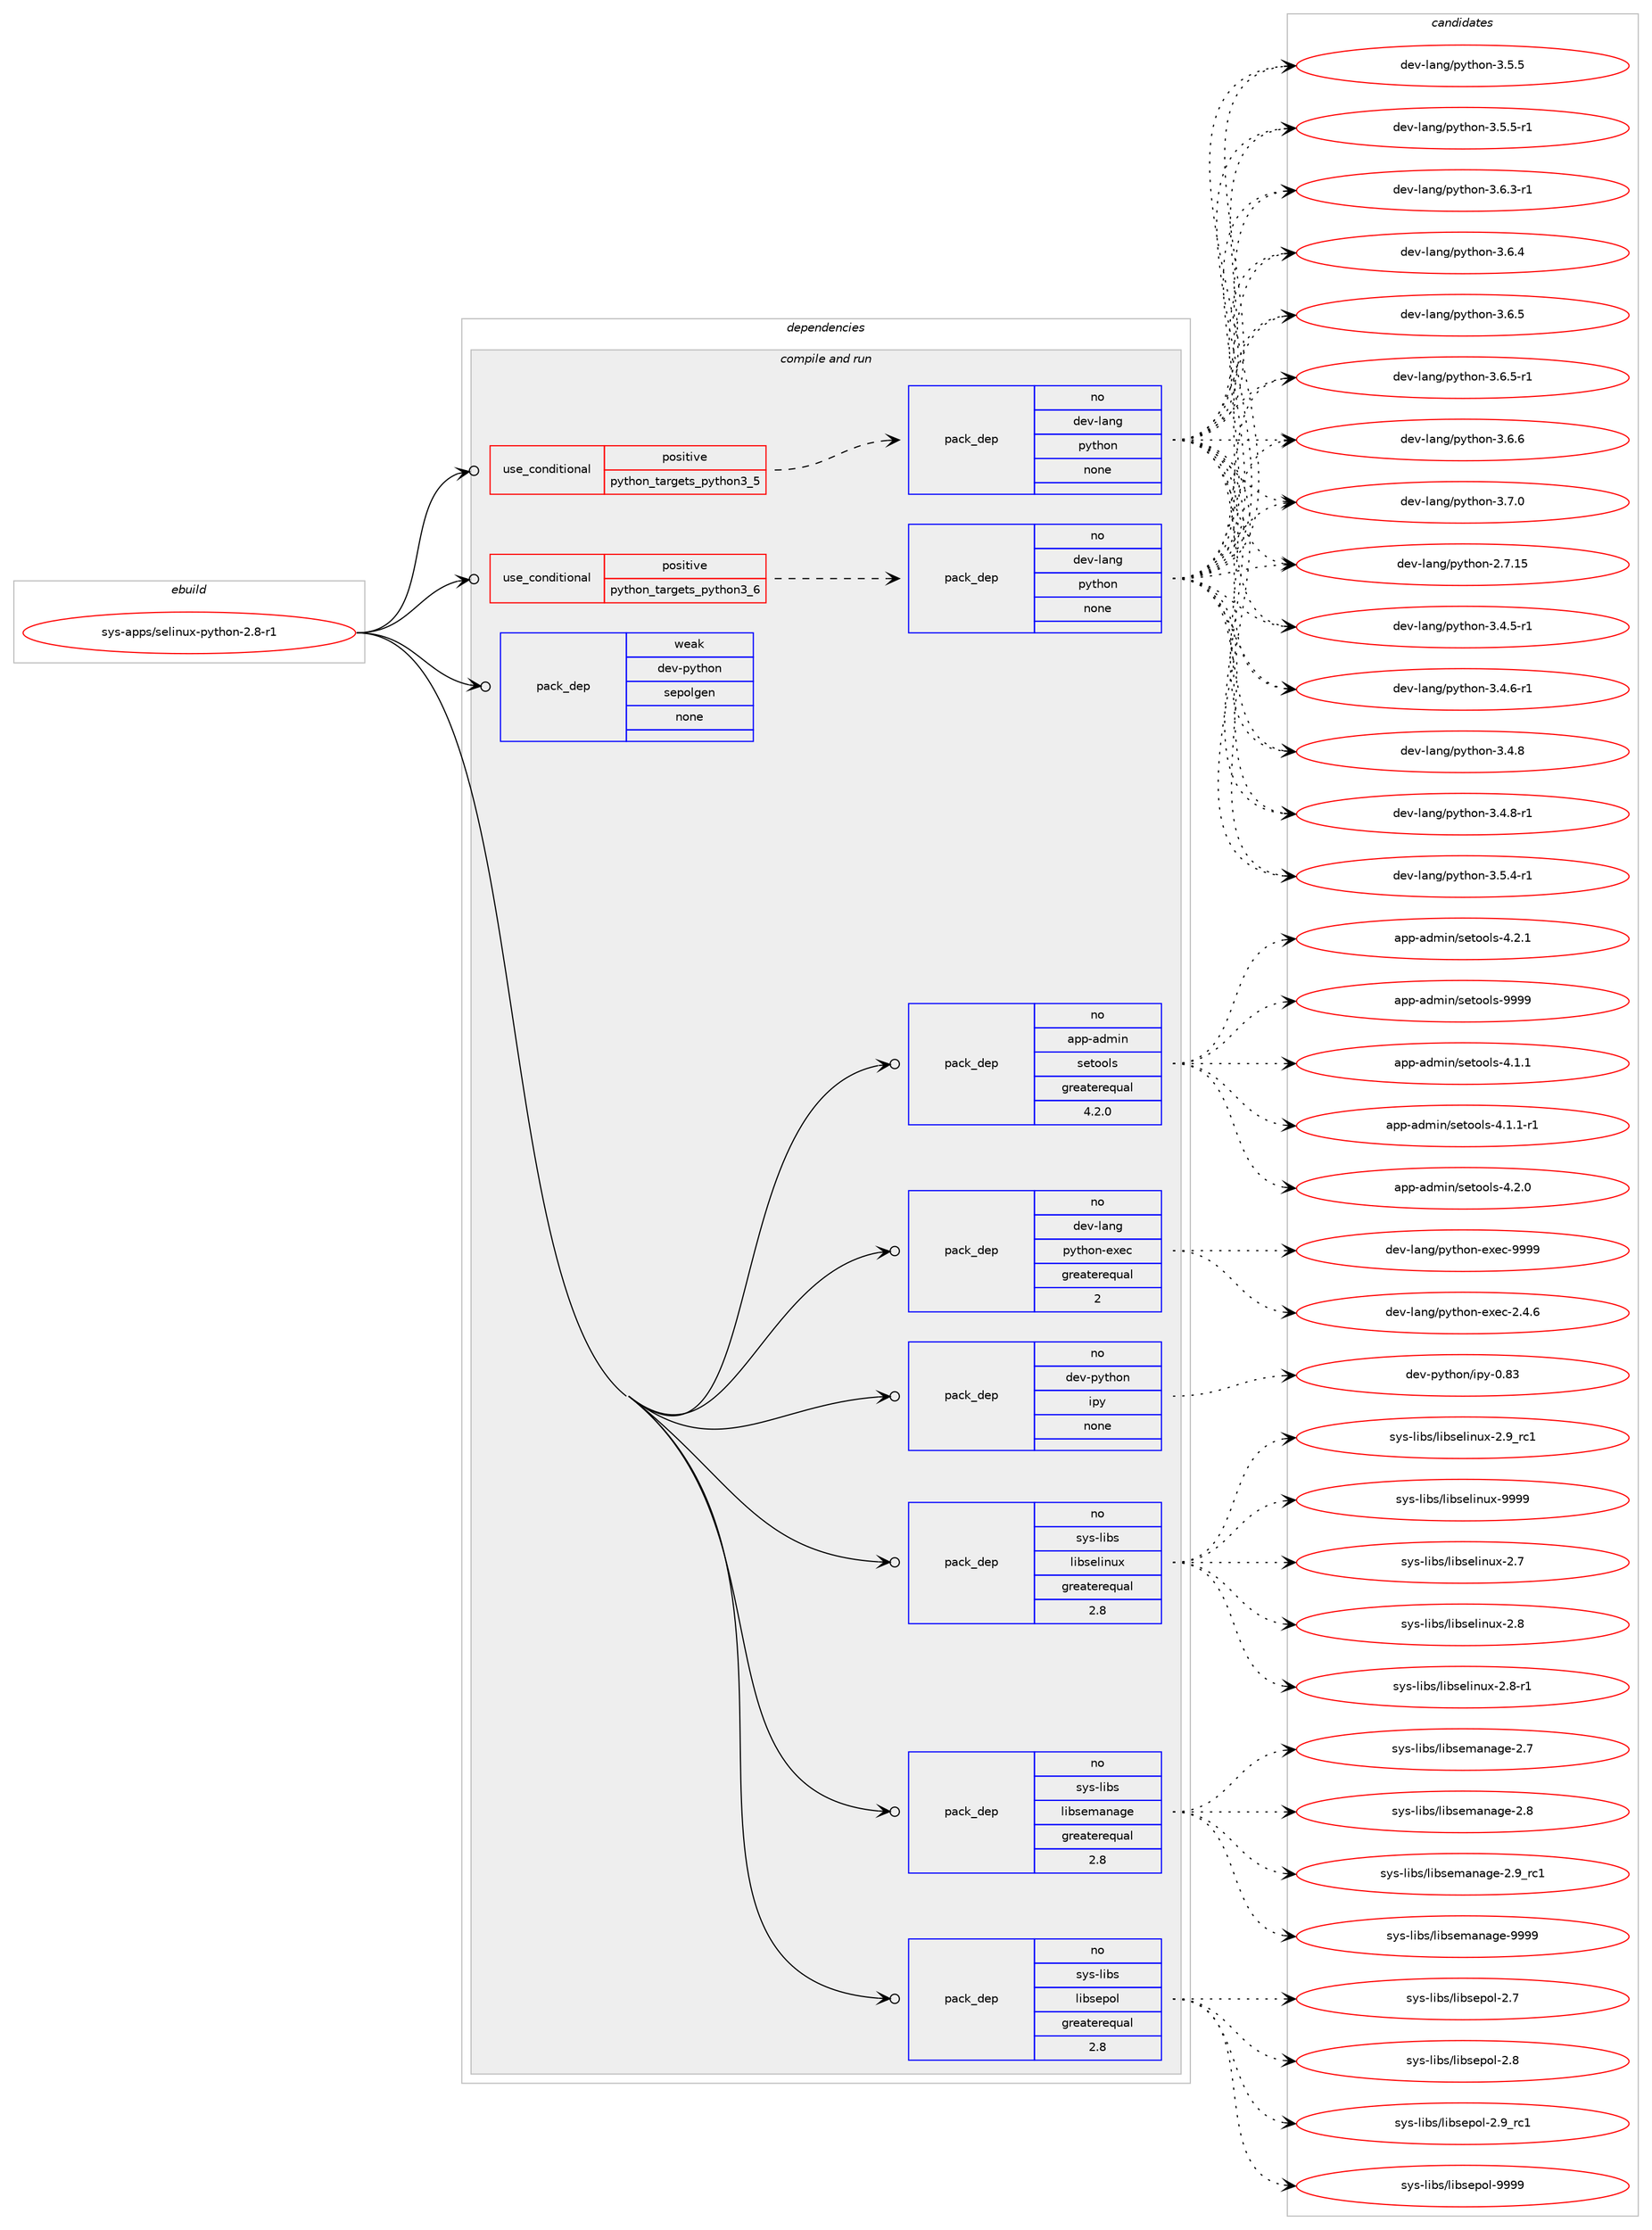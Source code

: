 digraph prolog {

# *************
# Graph options
# *************

newrank=true;
concentrate=true;
compound=true;
graph [rankdir=LR,fontname=Helvetica,fontsize=10,ranksep=1.5];#, ranksep=2.5, nodesep=0.2];
edge  [arrowhead=vee];
node  [fontname=Helvetica,fontsize=10];

# **********
# The ebuild
# **********

subgraph cluster_leftcol {
color=gray;
rank=same;
label=<<i>ebuild</i>>;
id [label="sys-apps/selinux-python-2.8-r1", color=red, width=4, href="../sys-apps/selinux-python-2.8-r1.svg"];
}

# ****************
# The dependencies
# ****************

subgraph cluster_midcol {
color=gray;
label=<<i>dependencies</i>>;
subgraph cluster_compile {
fillcolor="#eeeeee";
style=filled;
label=<<i>compile</i>>;
}
subgraph cluster_compileandrun {
fillcolor="#eeeeee";
style=filled;
label=<<i>compile and run</i>>;
subgraph cond361 {
dependency3871 [label=<<TABLE BORDER="0" CELLBORDER="1" CELLSPACING="0" CELLPADDING="4"><TR><TD ROWSPAN="3" CELLPADDING="10">use_conditional</TD></TR><TR><TD>positive</TD></TR><TR><TD>python_targets_python3_5</TD></TR></TABLE>>, shape=none, color=red];
subgraph pack3417 {
dependency3872 [label=<<TABLE BORDER="0" CELLBORDER="1" CELLSPACING="0" CELLPADDING="4" WIDTH="220"><TR><TD ROWSPAN="6" CELLPADDING="30">pack_dep</TD></TR><TR><TD WIDTH="110">no</TD></TR><TR><TD>dev-lang</TD></TR><TR><TD>python</TD></TR><TR><TD>none</TD></TR><TR><TD></TD></TR></TABLE>>, shape=none, color=blue];
}
dependency3871:e -> dependency3872:w [weight=20,style="dashed",arrowhead="vee"];
}
id:e -> dependency3871:w [weight=20,style="solid",arrowhead="odotvee"];
subgraph cond362 {
dependency3873 [label=<<TABLE BORDER="0" CELLBORDER="1" CELLSPACING="0" CELLPADDING="4"><TR><TD ROWSPAN="3" CELLPADDING="10">use_conditional</TD></TR><TR><TD>positive</TD></TR><TR><TD>python_targets_python3_6</TD></TR></TABLE>>, shape=none, color=red];
subgraph pack3418 {
dependency3874 [label=<<TABLE BORDER="0" CELLBORDER="1" CELLSPACING="0" CELLPADDING="4" WIDTH="220"><TR><TD ROWSPAN="6" CELLPADDING="30">pack_dep</TD></TR><TR><TD WIDTH="110">no</TD></TR><TR><TD>dev-lang</TD></TR><TR><TD>python</TD></TR><TR><TD>none</TD></TR><TR><TD></TD></TR></TABLE>>, shape=none, color=blue];
}
dependency3873:e -> dependency3874:w [weight=20,style="dashed",arrowhead="vee"];
}
id:e -> dependency3873:w [weight=20,style="solid",arrowhead="odotvee"];
subgraph pack3419 {
dependency3875 [label=<<TABLE BORDER="0" CELLBORDER="1" CELLSPACING="0" CELLPADDING="4" WIDTH="220"><TR><TD ROWSPAN="6" CELLPADDING="30">pack_dep</TD></TR><TR><TD WIDTH="110">no</TD></TR><TR><TD>app-admin</TD></TR><TR><TD>setools</TD></TR><TR><TD>greaterequal</TD></TR><TR><TD>4.2.0</TD></TR></TABLE>>, shape=none, color=blue];
}
id:e -> dependency3875:w [weight=20,style="solid",arrowhead="odotvee"];
subgraph pack3420 {
dependency3876 [label=<<TABLE BORDER="0" CELLBORDER="1" CELLSPACING="0" CELLPADDING="4" WIDTH="220"><TR><TD ROWSPAN="6" CELLPADDING="30">pack_dep</TD></TR><TR><TD WIDTH="110">no</TD></TR><TR><TD>dev-lang</TD></TR><TR><TD>python-exec</TD></TR><TR><TD>greaterequal</TD></TR><TR><TD>2</TD></TR></TABLE>>, shape=none, color=blue];
}
id:e -> dependency3876:w [weight=20,style="solid",arrowhead="odotvee"];
subgraph pack3421 {
dependency3877 [label=<<TABLE BORDER="0" CELLBORDER="1" CELLSPACING="0" CELLPADDING="4" WIDTH="220"><TR><TD ROWSPAN="6" CELLPADDING="30">pack_dep</TD></TR><TR><TD WIDTH="110">no</TD></TR><TR><TD>dev-python</TD></TR><TR><TD>ipy</TD></TR><TR><TD>none</TD></TR><TR><TD></TD></TR></TABLE>>, shape=none, color=blue];
}
id:e -> dependency3877:w [weight=20,style="solid",arrowhead="odotvee"];
subgraph pack3422 {
dependency3878 [label=<<TABLE BORDER="0" CELLBORDER="1" CELLSPACING="0" CELLPADDING="4" WIDTH="220"><TR><TD ROWSPAN="6" CELLPADDING="30">pack_dep</TD></TR><TR><TD WIDTH="110">no</TD></TR><TR><TD>sys-libs</TD></TR><TR><TD>libselinux</TD></TR><TR><TD>greaterequal</TD></TR><TR><TD>2.8</TD></TR></TABLE>>, shape=none, color=blue];
}
id:e -> dependency3878:w [weight=20,style="solid",arrowhead="odotvee"];
subgraph pack3423 {
dependency3879 [label=<<TABLE BORDER="0" CELLBORDER="1" CELLSPACING="0" CELLPADDING="4" WIDTH="220"><TR><TD ROWSPAN="6" CELLPADDING="30">pack_dep</TD></TR><TR><TD WIDTH="110">no</TD></TR><TR><TD>sys-libs</TD></TR><TR><TD>libsemanage</TD></TR><TR><TD>greaterequal</TD></TR><TR><TD>2.8</TD></TR></TABLE>>, shape=none, color=blue];
}
id:e -> dependency3879:w [weight=20,style="solid",arrowhead="odotvee"];
subgraph pack3424 {
dependency3880 [label=<<TABLE BORDER="0" CELLBORDER="1" CELLSPACING="0" CELLPADDING="4" WIDTH="220"><TR><TD ROWSPAN="6" CELLPADDING="30">pack_dep</TD></TR><TR><TD WIDTH="110">no</TD></TR><TR><TD>sys-libs</TD></TR><TR><TD>libsepol</TD></TR><TR><TD>greaterequal</TD></TR><TR><TD>2.8</TD></TR></TABLE>>, shape=none, color=blue];
}
id:e -> dependency3880:w [weight=20,style="solid",arrowhead="odotvee"];
subgraph pack3425 {
dependency3881 [label=<<TABLE BORDER="0" CELLBORDER="1" CELLSPACING="0" CELLPADDING="4" WIDTH="220"><TR><TD ROWSPAN="6" CELLPADDING="30">pack_dep</TD></TR><TR><TD WIDTH="110">weak</TD></TR><TR><TD>dev-python</TD></TR><TR><TD>sepolgen</TD></TR><TR><TD>none</TD></TR><TR><TD></TD></TR></TABLE>>, shape=none, color=blue];
}
id:e -> dependency3881:w [weight=20,style="solid",arrowhead="odotvee"];
}
subgraph cluster_run {
fillcolor="#eeeeee";
style=filled;
label=<<i>run</i>>;
}
}

# **************
# The candidates
# **************

subgraph cluster_choices {
rank=same;
color=gray;
label=<<i>candidates</i>>;

subgraph choice3417 {
color=black;
nodesep=1;
choice10010111845108971101034711212111610411111045504655464953 [label="dev-lang/python-2.7.15", color=red, width=4,href="../dev-lang/python-2.7.15.svg"];
choice1001011184510897110103471121211161041111104551465246534511449 [label="dev-lang/python-3.4.5-r1", color=red, width=4,href="../dev-lang/python-3.4.5-r1.svg"];
choice1001011184510897110103471121211161041111104551465246544511449 [label="dev-lang/python-3.4.6-r1", color=red, width=4,href="../dev-lang/python-3.4.6-r1.svg"];
choice100101118451089711010347112121116104111110455146524656 [label="dev-lang/python-3.4.8", color=red, width=4,href="../dev-lang/python-3.4.8.svg"];
choice1001011184510897110103471121211161041111104551465246564511449 [label="dev-lang/python-3.4.8-r1", color=red, width=4,href="../dev-lang/python-3.4.8-r1.svg"];
choice1001011184510897110103471121211161041111104551465346524511449 [label="dev-lang/python-3.5.4-r1", color=red, width=4,href="../dev-lang/python-3.5.4-r1.svg"];
choice100101118451089711010347112121116104111110455146534653 [label="dev-lang/python-3.5.5", color=red, width=4,href="../dev-lang/python-3.5.5.svg"];
choice1001011184510897110103471121211161041111104551465346534511449 [label="dev-lang/python-3.5.5-r1", color=red, width=4,href="../dev-lang/python-3.5.5-r1.svg"];
choice1001011184510897110103471121211161041111104551465446514511449 [label="dev-lang/python-3.6.3-r1", color=red, width=4,href="../dev-lang/python-3.6.3-r1.svg"];
choice100101118451089711010347112121116104111110455146544652 [label="dev-lang/python-3.6.4", color=red, width=4,href="../dev-lang/python-3.6.4.svg"];
choice100101118451089711010347112121116104111110455146544653 [label="dev-lang/python-3.6.5", color=red, width=4,href="../dev-lang/python-3.6.5.svg"];
choice1001011184510897110103471121211161041111104551465446534511449 [label="dev-lang/python-3.6.5-r1", color=red, width=4,href="../dev-lang/python-3.6.5-r1.svg"];
choice100101118451089711010347112121116104111110455146544654 [label="dev-lang/python-3.6.6", color=red, width=4,href="../dev-lang/python-3.6.6.svg"];
choice100101118451089711010347112121116104111110455146554648 [label="dev-lang/python-3.7.0", color=red, width=4,href="../dev-lang/python-3.7.0.svg"];
dependency3872:e -> choice10010111845108971101034711212111610411111045504655464953:w [style=dotted,weight="100"];
dependency3872:e -> choice1001011184510897110103471121211161041111104551465246534511449:w [style=dotted,weight="100"];
dependency3872:e -> choice1001011184510897110103471121211161041111104551465246544511449:w [style=dotted,weight="100"];
dependency3872:e -> choice100101118451089711010347112121116104111110455146524656:w [style=dotted,weight="100"];
dependency3872:e -> choice1001011184510897110103471121211161041111104551465246564511449:w [style=dotted,weight="100"];
dependency3872:e -> choice1001011184510897110103471121211161041111104551465346524511449:w [style=dotted,weight="100"];
dependency3872:e -> choice100101118451089711010347112121116104111110455146534653:w [style=dotted,weight="100"];
dependency3872:e -> choice1001011184510897110103471121211161041111104551465346534511449:w [style=dotted,weight="100"];
dependency3872:e -> choice1001011184510897110103471121211161041111104551465446514511449:w [style=dotted,weight="100"];
dependency3872:e -> choice100101118451089711010347112121116104111110455146544652:w [style=dotted,weight="100"];
dependency3872:e -> choice100101118451089711010347112121116104111110455146544653:w [style=dotted,weight="100"];
dependency3872:e -> choice1001011184510897110103471121211161041111104551465446534511449:w [style=dotted,weight="100"];
dependency3872:e -> choice100101118451089711010347112121116104111110455146544654:w [style=dotted,weight="100"];
dependency3872:e -> choice100101118451089711010347112121116104111110455146554648:w [style=dotted,weight="100"];
}
subgraph choice3418 {
color=black;
nodesep=1;
choice10010111845108971101034711212111610411111045504655464953 [label="dev-lang/python-2.7.15", color=red, width=4,href="../dev-lang/python-2.7.15.svg"];
choice1001011184510897110103471121211161041111104551465246534511449 [label="dev-lang/python-3.4.5-r1", color=red, width=4,href="../dev-lang/python-3.4.5-r1.svg"];
choice1001011184510897110103471121211161041111104551465246544511449 [label="dev-lang/python-3.4.6-r1", color=red, width=4,href="../dev-lang/python-3.4.6-r1.svg"];
choice100101118451089711010347112121116104111110455146524656 [label="dev-lang/python-3.4.8", color=red, width=4,href="../dev-lang/python-3.4.8.svg"];
choice1001011184510897110103471121211161041111104551465246564511449 [label="dev-lang/python-3.4.8-r1", color=red, width=4,href="../dev-lang/python-3.4.8-r1.svg"];
choice1001011184510897110103471121211161041111104551465346524511449 [label="dev-lang/python-3.5.4-r1", color=red, width=4,href="../dev-lang/python-3.5.4-r1.svg"];
choice100101118451089711010347112121116104111110455146534653 [label="dev-lang/python-3.5.5", color=red, width=4,href="../dev-lang/python-3.5.5.svg"];
choice1001011184510897110103471121211161041111104551465346534511449 [label="dev-lang/python-3.5.5-r1", color=red, width=4,href="../dev-lang/python-3.5.5-r1.svg"];
choice1001011184510897110103471121211161041111104551465446514511449 [label="dev-lang/python-3.6.3-r1", color=red, width=4,href="../dev-lang/python-3.6.3-r1.svg"];
choice100101118451089711010347112121116104111110455146544652 [label="dev-lang/python-3.6.4", color=red, width=4,href="../dev-lang/python-3.6.4.svg"];
choice100101118451089711010347112121116104111110455146544653 [label="dev-lang/python-3.6.5", color=red, width=4,href="../dev-lang/python-3.6.5.svg"];
choice1001011184510897110103471121211161041111104551465446534511449 [label="dev-lang/python-3.6.5-r1", color=red, width=4,href="../dev-lang/python-3.6.5-r1.svg"];
choice100101118451089711010347112121116104111110455146544654 [label="dev-lang/python-3.6.6", color=red, width=4,href="../dev-lang/python-3.6.6.svg"];
choice100101118451089711010347112121116104111110455146554648 [label="dev-lang/python-3.7.0", color=red, width=4,href="../dev-lang/python-3.7.0.svg"];
dependency3874:e -> choice10010111845108971101034711212111610411111045504655464953:w [style=dotted,weight="100"];
dependency3874:e -> choice1001011184510897110103471121211161041111104551465246534511449:w [style=dotted,weight="100"];
dependency3874:e -> choice1001011184510897110103471121211161041111104551465246544511449:w [style=dotted,weight="100"];
dependency3874:e -> choice100101118451089711010347112121116104111110455146524656:w [style=dotted,weight="100"];
dependency3874:e -> choice1001011184510897110103471121211161041111104551465246564511449:w [style=dotted,weight="100"];
dependency3874:e -> choice1001011184510897110103471121211161041111104551465346524511449:w [style=dotted,weight="100"];
dependency3874:e -> choice100101118451089711010347112121116104111110455146534653:w [style=dotted,weight="100"];
dependency3874:e -> choice1001011184510897110103471121211161041111104551465346534511449:w [style=dotted,weight="100"];
dependency3874:e -> choice1001011184510897110103471121211161041111104551465446514511449:w [style=dotted,weight="100"];
dependency3874:e -> choice100101118451089711010347112121116104111110455146544652:w [style=dotted,weight="100"];
dependency3874:e -> choice100101118451089711010347112121116104111110455146544653:w [style=dotted,weight="100"];
dependency3874:e -> choice1001011184510897110103471121211161041111104551465446534511449:w [style=dotted,weight="100"];
dependency3874:e -> choice100101118451089711010347112121116104111110455146544654:w [style=dotted,weight="100"];
dependency3874:e -> choice100101118451089711010347112121116104111110455146554648:w [style=dotted,weight="100"];
}
subgraph choice3419 {
color=black;
nodesep=1;
choice97112112459710010910511047115101116111111108115455246494649 [label="app-admin/setools-4.1.1", color=red, width=4,href="../app-admin/setools-4.1.1.svg"];
choice971121124597100109105110471151011161111111081154552464946494511449 [label="app-admin/setools-4.1.1-r1", color=red, width=4,href="../app-admin/setools-4.1.1-r1.svg"];
choice97112112459710010910511047115101116111111108115455246504648 [label="app-admin/setools-4.2.0", color=red, width=4,href="../app-admin/setools-4.2.0.svg"];
choice97112112459710010910511047115101116111111108115455246504649 [label="app-admin/setools-4.2.1", color=red, width=4,href="../app-admin/setools-4.2.1.svg"];
choice971121124597100109105110471151011161111111081154557575757 [label="app-admin/setools-9999", color=red, width=4,href="../app-admin/setools-9999.svg"];
dependency3875:e -> choice97112112459710010910511047115101116111111108115455246494649:w [style=dotted,weight="100"];
dependency3875:e -> choice971121124597100109105110471151011161111111081154552464946494511449:w [style=dotted,weight="100"];
dependency3875:e -> choice97112112459710010910511047115101116111111108115455246504648:w [style=dotted,weight="100"];
dependency3875:e -> choice97112112459710010910511047115101116111111108115455246504649:w [style=dotted,weight="100"];
dependency3875:e -> choice971121124597100109105110471151011161111111081154557575757:w [style=dotted,weight="100"];
}
subgraph choice3420 {
color=black;
nodesep=1;
choice1001011184510897110103471121211161041111104510112010199455046524654 [label="dev-lang/python-exec-2.4.6", color=red, width=4,href="../dev-lang/python-exec-2.4.6.svg"];
choice10010111845108971101034711212111610411111045101120101994557575757 [label="dev-lang/python-exec-9999", color=red, width=4,href="../dev-lang/python-exec-9999.svg"];
dependency3876:e -> choice1001011184510897110103471121211161041111104510112010199455046524654:w [style=dotted,weight="100"];
dependency3876:e -> choice10010111845108971101034711212111610411111045101120101994557575757:w [style=dotted,weight="100"];
}
subgraph choice3421 {
color=black;
nodesep=1;
choice10010111845112121116104111110471051121214548465651 [label="dev-python/ipy-0.83", color=red, width=4,href="../dev-python/ipy-0.83.svg"];
dependency3877:e -> choice10010111845112121116104111110471051121214548465651:w [style=dotted,weight="100"];
}
subgraph choice3422 {
color=black;
nodesep=1;
choice1151211154510810598115471081059811510110810511011712045504655 [label="sys-libs/libselinux-2.7", color=red, width=4,href="../sys-libs/libselinux-2.7.svg"];
choice1151211154510810598115471081059811510110810511011712045504656 [label="sys-libs/libselinux-2.8", color=red, width=4,href="../sys-libs/libselinux-2.8.svg"];
choice11512111545108105981154710810598115101108105110117120455046564511449 [label="sys-libs/libselinux-2.8-r1", color=red, width=4,href="../sys-libs/libselinux-2.8-r1.svg"];
choice1151211154510810598115471081059811510110810511011712045504657951149949 [label="sys-libs/libselinux-2.9_rc1", color=red, width=4,href="../sys-libs/libselinux-2.9_rc1.svg"];
choice115121115451081059811547108105981151011081051101171204557575757 [label="sys-libs/libselinux-9999", color=red, width=4,href="../sys-libs/libselinux-9999.svg"];
dependency3878:e -> choice1151211154510810598115471081059811510110810511011712045504655:w [style=dotted,weight="100"];
dependency3878:e -> choice1151211154510810598115471081059811510110810511011712045504656:w [style=dotted,weight="100"];
dependency3878:e -> choice11512111545108105981154710810598115101108105110117120455046564511449:w [style=dotted,weight="100"];
dependency3878:e -> choice1151211154510810598115471081059811510110810511011712045504657951149949:w [style=dotted,weight="100"];
dependency3878:e -> choice115121115451081059811547108105981151011081051101171204557575757:w [style=dotted,weight="100"];
}
subgraph choice3423 {
color=black;
nodesep=1;
choice11512111545108105981154710810598115101109971109710310145504655 [label="sys-libs/libsemanage-2.7", color=red, width=4,href="../sys-libs/libsemanage-2.7.svg"];
choice11512111545108105981154710810598115101109971109710310145504656 [label="sys-libs/libsemanage-2.8", color=red, width=4,href="../sys-libs/libsemanage-2.8.svg"];
choice11512111545108105981154710810598115101109971109710310145504657951149949 [label="sys-libs/libsemanage-2.9_rc1", color=red, width=4,href="../sys-libs/libsemanage-2.9_rc1.svg"];
choice1151211154510810598115471081059811510110997110971031014557575757 [label="sys-libs/libsemanage-9999", color=red, width=4,href="../sys-libs/libsemanage-9999.svg"];
dependency3879:e -> choice11512111545108105981154710810598115101109971109710310145504655:w [style=dotted,weight="100"];
dependency3879:e -> choice11512111545108105981154710810598115101109971109710310145504656:w [style=dotted,weight="100"];
dependency3879:e -> choice11512111545108105981154710810598115101109971109710310145504657951149949:w [style=dotted,weight="100"];
dependency3879:e -> choice1151211154510810598115471081059811510110997110971031014557575757:w [style=dotted,weight="100"];
}
subgraph choice3424 {
color=black;
nodesep=1;
choice1151211154510810598115471081059811510111211110845504655 [label="sys-libs/libsepol-2.7", color=red, width=4,href="../sys-libs/libsepol-2.7.svg"];
choice1151211154510810598115471081059811510111211110845504656 [label="sys-libs/libsepol-2.8", color=red, width=4,href="../sys-libs/libsepol-2.8.svg"];
choice1151211154510810598115471081059811510111211110845504657951149949 [label="sys-libs/libsepol-2.9_rc1", color=red, width=4,href="../sys-libs/libsepol-2.9_rc1.svg"];
choice115121115451081059811547108105981151011121111084557575757 [label="sys-libs/libsepol-9999", color=red, width=4,href="../sys-libs/libsepol-9999.svg"];
dependency3880:e -> choice1151211154510810598115471081059811510111211110845504655:w [style=dotted,weight="100"];
dependency3880:e -> choice1151211154510810598115471081059811510111211110845504656:w [style=dotted,weight="100"];
dependency3880:e -> choice1151211154510810598115471081059811510111211110845504657951149949:w [style=dotted,weight="100"];
dependency3880:e -> choice115121115451081059811547108105981151011121111084557575757:w [style=dotted,weight="100"];
}
subgraph choice3425 {
color=black;
nodesep=1;
}
}

}
